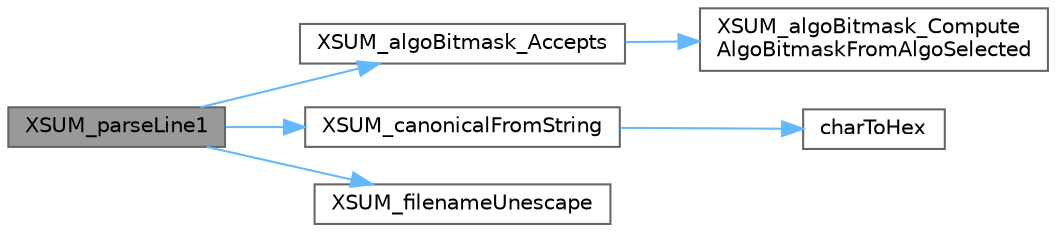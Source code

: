 digraph "XSUM_parseLine1"
{
 // LATEX_PDF_SIZE
  bgcolor="transparent";
  edge [fontname=Helvetica,fontsize=10,labelfontname=Helvetica,labelfontsize=10];
  node [fontname=Helvetica,fontsize=10,shape=box,height=0.2,width=0.4];
  rankdir="LR";
  Node1 [id="Node000001",label="XSUM_parseLine1",height=0.2,width=0.4,color="gray40", fillcolor="grey60", style="filled", fontcolor="black",tooltip=" "];
  Node1 -> Node2 [id="edge6_Node000001_Node000002",color="steelblue1",style="solid",tooltip=" "];
  Node2 [id="Node000002",label="XSUM_algoBitmask_Accepts",height=0.2,width=0.4,color="grey40", fillcolor="white", style="filled",URL="$xxhsum_8c.html#ade649077708d0d68cdc1e6a4b816fc52",tooltip=" "];
  Node2 -> Node3 [id="edge7_Node000002_Node000003",color="steelblue1",style="solid",tooltip=" "];
  Node3 [id="Node000003",label="XSUM_algoBitmask_Compute\lAlgoBitmaskFromAlgoSelected",height=0.2,width=0.4,color="grey40", fillcolor="white", style="filled",URL="$xxhsum_8c.html#ab0fcb08fd6f3bdbbc8991c04a73c590b",tooltip=" "];
  Node1 -> Node4 [id="edge8_Node000001_Node000004",color="steelblue1",style="solid",tooltip=" "];
  Node4 [id="Node000004",label="XSUM_canonicalFromString",height=0.2,width=0.4,color="grey40", fillcolor="white", style="filled",URL="$xxhsum_8c.html#a9e82cd95870e999f194c7a7a28226fa3",tooltip=" "];
  Node4 -> Node5 [id="edge9_Node000004_Node000005",color="steelblue1",style="solid",tooltip=" "];
  Node5 [id="Node000005",label="charToHex",height=0.2,width=0.4,color="grey40", fillcolor="white", style="filled",URL="$xxhsum_8c.html#aef06738b46e0cbfcdea15e5eabdbe1a5",tooltip=" "];
  Node1 -> Node6 [id="edge10_Node000001_Node000006",color="steelblue1",style="solid",tooltip=" "];
  Node6 [id="Node000006",label="XSUM_filenameUnescape",height=0.2,width=0.4,color="grey40", fillcolor="white", style="filled",URL="$xxhsum_8c.html#ae66bb8038453cb928b2d2dd6b2cf245f",tooltip=" "];
}
